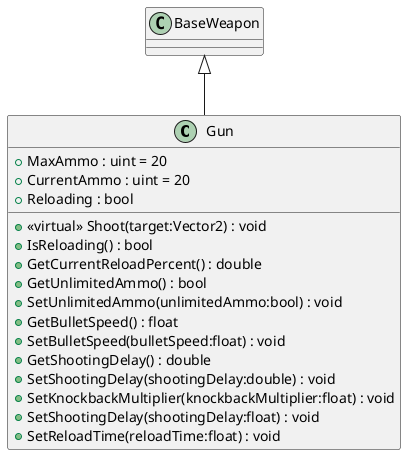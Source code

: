@startuml
class Gun {
    + MaxAmmo : uint = 20
    + CurrentAmmo : uint = 20
    + Reloading : bool
    + <<virtual>> Shoot(target:Vector2) : void
    + IsReloading() : bool
    + GetCurrentReloadPercent() : double
    + GetUnlimitedAmmo() : bool
    + SetUnlimitedAmmo(unlimitedAmmo:bool) : void
    + GetBulletSpeed() : float
    + SetBulletSpeed(bulletSpeed:float) : void
    + GetShootingDelay() : double
    + SetShootingDelay(shootingDelay:double) : void
    + SetKnockbackMultiplier(knockbackMultiplier:float) : void
    + SetShootingDelay(shootingDelay:float) : void
    + SetReloadTime(reloadTime:float) : void
}
BaseWeapon <|-- Gun
@enduml

